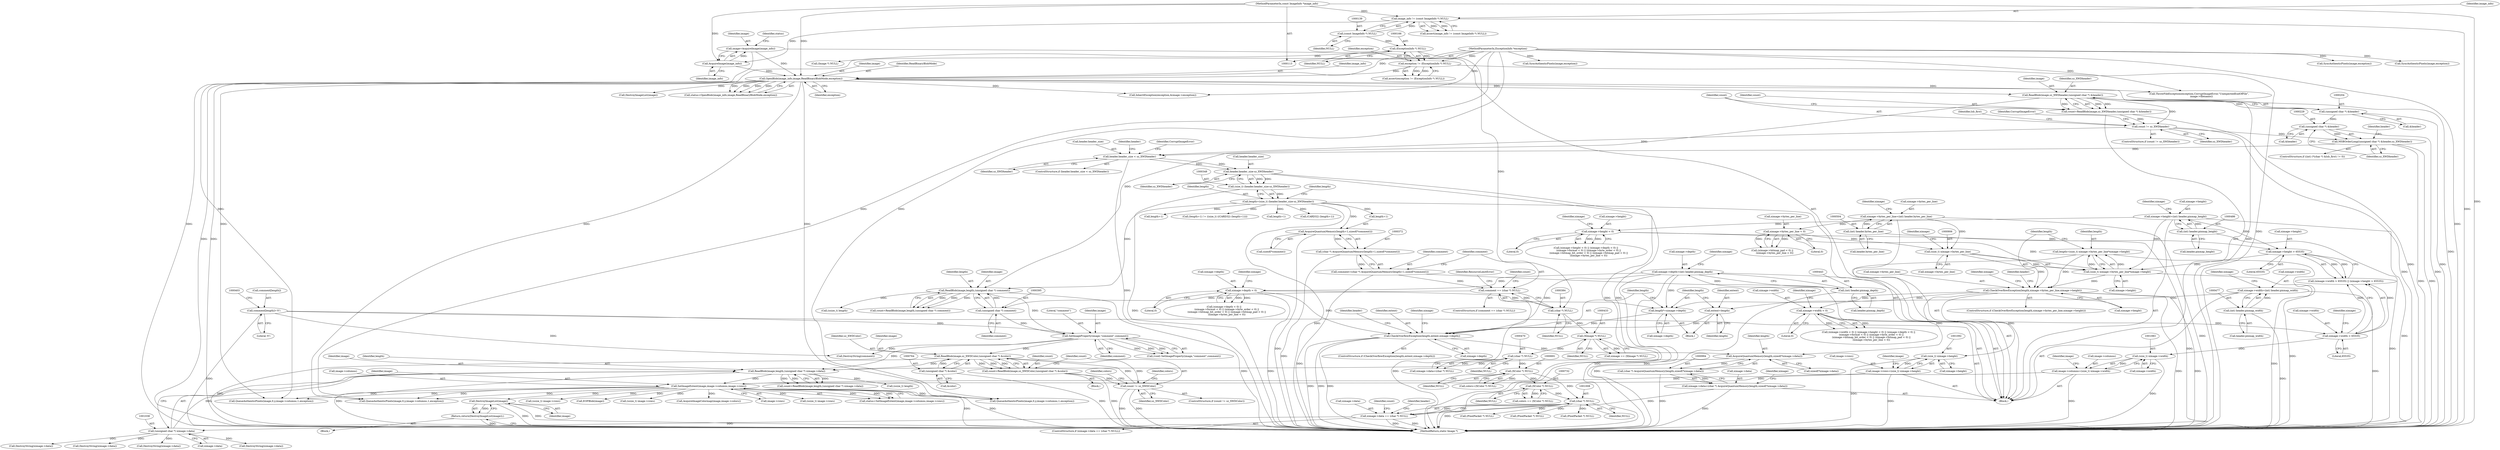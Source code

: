 digraph "0_ImageMagick6_f663dfb8431c97d95682a2b533cca1c8233d21b4@pointer" {
"1001149" [label="(Call,DestroyImageList(image))"];
"1001103" [label="(Call,SetImageExtent(image,image->columns,image->rows))"];
"1001034" [label="(Call,ReadBlob(image,length,(unsigned char *) ximage->data))"];
"1000404" [label="(Call,SetImageProperty(image,\"comment\",comment))"];
"1000391" [label="(Call,ReadBlob(image,length,(unsigned char *) comment))"];
"1000200" [label="(Call,ReadBlob(image,sz_XWDheader,(unsigned char *) &header))"];
"1000180" [label="(Call,OpenBlob(image_info,image,ReadBinaryBlobMode,exception))"];
"1000176" [label="(Call,AcquireImage(image_info))"];
"1000136" [label="(Call,image_info != (const ImageInfo *) NULL)"];
"1000114" [label="(MethodParameterIn,const ImageInfo *image_info)"];
"1000138" [label="(Call,(const ImageInfo *) NULL)"];
"1000174" [label="(Call,image=AcquireImage(image_info))"];
"1000163" [label="(Call,exception != (ExceptionInfo *) NULL)"];
"1000115" [label="(MethodParameterIn,ExceptionInfo *exception)"];
"1000165" [label="(Call,(ExceptionInfo *) NULL)"];
"1000203" [label="(Call,(unsigned char *) &header)"];
"1000345" [label="(Call,length=(size_t) (header.header_size-sz_XWDheader))"];
"1000347" [label="(Call,(size_t) (header.header_size-sz_XWDheader))"];
"1000349" [label="(Call,header.header_size-sz_XWDheader)"];
"1000243" [label="(Call,header.header_size < sz_XWDheader)"];
"1000208" [label="(Call,count != sz_XWDheader)"];
"1000198" [label="(Call,count=ReadBlob(image,sz_XWDheader,(unsigned char *) &header))"];
"1000227" [label="(Call,MSBOrderLong((unsigned char *) &header,sz_XWDheader))"];
"1000228" [label="(Call,(unsigned char *) &header)"];
"1000394" [label="(Call,(unsigned char *) comment)"];
"1000381" [label="(Call,comment == (char *) NULL)"];
"1000369" [label="(Call,comment=(char *) AcquireQuantumMemory(length+1,sizeof(*comment)))"];
"1000371" [label="(Call,(char *) AcquireQuantumMemory(length+1,sizeof(*comment)))"];
"1000373" [label="(Call,AcquireQuantumMemory(length+1,sizeof(*comment)))"];
"1000383" [label="(Call,(char *) NULL)"];
"1000397" [label="(Call,comment[length]='\0')"];
"1000760" [label="(Call,ReadBlob(image,sz_XWDColor,(unsigned char *) &color))"];
"1000768" [label="(Call,count != sz_XWDColor)"];
"1000758" [label="(Call,count=ReadBlob(image,sz_XWDColor,(unsigned char *) &color))"];
"1000763" [label="(Call,(unsigned char *) &color)"];
"1000995" [label="(Call,AcquireQuantumMemory(length,sizeof(*ximage->data)))"];
"1000961" [label="(Call,CheckOverflowException(length,extent,ximage->depth))"];
"1000955" [label="(Call,length*=ximage->depth)"];
"1000579" [label="(Call,ximage->depth < 0)"];
"1000438" [label="(Call,ximage->depth=(int) header.pixmap_depth)"];
"1000442" [label="(Call,(int) header.pixmap_depth)"];
"1000914" [label="(Call,CheckOverflowException(length,ximage->bytes_per_line,ximage->height))"];
"1000902" [label="(Call,length=(size_t) ximage->bytes_per_line*ximage->height)"];
"1000904" [label="(Call,(size_t) ximage->bytes_per_line*ximage->height)"];
"1000905" [label="(Call,(size_t) ximage->bytes_per_line)"];
"1000499" [label="(Call,ximage->bytes_per_line=(int) header.bytes_per_line)"];
"1000503" [label="(Call,(int) header.bytes_per_line)"];
"1000608" [label="(Call,ximage->bytes_per_line < 0)"];
"1000630" [label="(Call,ximage->height > 65535)"];
"1000573" [label="(Call,ximage->height < 0)"];
"1000481" [label="(Call,ximage->height=(int) header.pixmap_height)"];
"1000485" [label="(Call,(int) header.pixmap_height)"];
"1000952" [label="(Call,extent=length)"];
"1001037" [label="(Call,(unsigned char *) ximage->data)"];
"1001003" [label="(Call,ximage->data == (char *) NULL)"];
"1000989" [label="(Call,ximage->data=(char *) AcquireQuantumMemory(length,sizeof(*ximage->data)))"];
"1000993" [label="(Call,(char *) AcquireQuantumMemory(length,sizeof(*ximage->data)))"];
"1001007" [label="(Call,(char *) NULL)"];
"1000690" [label="(Call,(XColor *) NULL)"];
"1000469" [label="(Call,(char *) NULL)"];
"1000432" [label="(Call,(XImage *) NULL)"];
"1000731" [label="(Call,(XColor *) NULL)"];
"1001078" [label="(Call,image->columns=(size_t) ximage->width)"];
"1001082" [label="(Call,(size_t) ximage->width)"];
"1000625" [label="(Call,ximage->width > 65535)"];
"1000567" [label="(Call,ximage->width < 0)"];
"1000472" [label="(Call,ximage->width=(int) header.pixmap_width)"];
"1000476" [label="(Call,(int) header.pixmap_width)"];
"1001087" [label="(Call,image->rows=(size_t) ximage->height)"];
"1001091" [label="(Call,(size_t) ximage->height)"];
"1001148" [label="(Return,return(DestroyImageList(image));)"];
"1001101" [label="(Call,status=SetImageExtent(image,image->columns,image->rows))"];
"1000202" [label="(Identifier,sz_XWDheader)"];
"1000208" [label="(Call,count != sz_XWDheader)"];
"1000182" [label="(Identifier,image)"];
"1001032" [label="(Call,count=ReadBlob(image,length,(unsigned char *) ximage->data))"];
"1000990" [label="(Call,ximage->data)"];
"1000212" [label="(Identifier,CorruptImageError)"];
"1000953" [label="(Identifier,extent)"];
"1000369" [label="(Call,comment=(char *) AcquireQuantumMemory(length+1,sizeof(*comment)))"];
"1000210" [label="(Identifier,sz_XWDheader)"];
"1001573" [label="(Call,SyncAuthenticPixels(image,exception))"];
"1000347" [label="(Call,(size_t) (header.header_size-sz_XWDheader))"];
"1001033" [label="(Identifier,count)"];
"1000402" [label="(Call,(void) SetImageProperty(image,\"comment\",comment))"];
"1000357" [label="(Identifier,length)"];
"1000773" [label="(Identifier,colors)"];
"1000404" [label="(Call,SetImageProperty(image,\"comment\",comment))"];
"1001115" [label="(Block,)"];
"1001302" [label="(Call,(ssize_t) image->rows)"];
"1000762" [label="(Identifier,sz_XWDColor)"];
"1000164" [label="(Identifier,exception)"];
"1000760" [label="(Call,ReadBlob(image,sz_XWDColor,(unsigned char *) &color))"];
"1000345" [label="(Call,length=(size_t) (header.header_size-sz_XWDheader))"];
"1001142" [label="(Call,InheritException(exception,&image->exception))"];
"1000236" [label="(Identifier,header)"];
"1001132" [label="(Call,DestroyString(ximage->data))"];
"1001082" [label="(Call,(size_t) ximage->width)"];
"1000581" [label="(Identifier,ximage)"];
"1001014" [label="(Identifier,header)"];
"1001003" [label="(Call,ximage->data == (char *) NULL)"];
"1000363" [label="(Call,length+1)"];
"1000971" [label="(Identifier,header)"];
"1000481" [label="(Call,ximage->height=(int) header.pixmap_height)"];
"1000954" [label="(Identifier,length)"];
"1000165" [label="(Call,(ExceptionInfo *) NULL)"];
"1000249" [label="(Identifier,CorruptImageError)"];
"1001045" [label="(Call,(ssize_t) length)"];
"1000382" [label="(Identifier,comment)"];
"1000217" [label="(ControlStructure,if ((int) (*(char *) &lsb_first) != 0))"];
"1000432" [label="(Call,(XImage *) NULL)"];
"1000371" [label="(Call,(char *) AcquireQuantumMemory(length+1,sizeof(*comment)))"];
"1000381" [label="(Call,comment == (char *) NULL)"];
"1000632" [label="(Identifier,ximage)"];
"1001840" [label="(MethodReturn,static Image *)"];
"1001037" [label="(Call,(unsigned char *) ximage->data)"];
"1000692" [label="(Identifier,NULL)"];
"1000114" [label="(MethodParameterIn,const ImageInfo *image_info)"];
"1000476" [label="(Call,(int) header.pixmap_width)"];
"1000135" [label="(Call,assert(image_info != (const ImageInfo *) NULL))"];
"1000167" [label="(Identifier,NULL)"];
"1001324" [label="(Call,(PixelPacket *) NULL)"];
"1000195" [label="(Call,(Image *) NULL)"];
"1000434" [label="(Identifier,NULL)"];
"1000571" [label="(Literal,0)"];
"1000957" [label="(Call,ximage->depth)"];
"1000758" [label="(Call,count=ReadBlob(image,sz_XWDColor,(unsigned char *) &color))"];
"1001034" [label="(Call,ReadBlob(image,length,(unsigned char *) ximage->data))"];
"1001622" [label="(Call,DestroyString(ximage->data))"];
"1000199" [label="(Identifier,count)"];
"1000415" [label="(Call,(ssize_t) length)"];
"1000137" [label="(Identifier,image_info)"];
"1000177" [label="(Identifier,image_info)"];
"1000373" [label="(Call,AcquireQuantumMemory(length+1,sizeof(*comment)))"];
"1000396" [label="(Identifier,comment)"];
"1000568" [label="(Call,ximage->width)"];
"1000442" [label="(Call,(int) header.pixmap_depth)"];
"1000174" [label="(Call,image=AcquireImage(image_info))"];
"1001150" [label="(Identifier,image)"];
"1000438" [label="(Call,ximage->depth=(int) header.pixmap_depth)"];
"1000393" [label="(Identifier,length)"];
"1000392" [label="(Identifier,image)"];
"1000232" [label="(Identifier,sz_XWDheader)"];
"1000407" [label="(Identifier,comment)"];
"1000492" [label="(Identifier,ximage)"];
"1000510" [label="(Identifier,ximage)"];
"1000184" [label="(Identifier,exception)"];
"1000361" [label="(Call,(CARD32) (length+1))"];
"1000503" [label="(Call,(int) header.bytes_per_line)"];
"1000577" [label="(Literal,0)"];
"1001773" [label="(Call,SyncAuthenticPixels(image,exception))"];
"1000768" [label="(Call,count != sz_XWDColor)"];
"1000913" [label="(ControlStructure,if (CheckOverflowException(length,ximage->bytes_per_line,ximage->height)))"];
"1000350" [label="(Call,header.header_size)"];
"1000960" [label="(ControlStructure,if (CheckOverflowException(length,extent,ximage->depth)))"];
"1001148" [label="(Return,return(DestroyImageList(image));)"];
"1000964" [label="(Call,ximage->depth)"];
"1000911" [label="(Identifier,ximage)"];
"1000579" [label="(Call,ximage->depth < 0)"];
"1000962" [label="(Identifier,length)"];
"1000580" [label="(Call,ximage->depth)"];
"1000499" [label="(Call,ximage->bytes_per_line=(int) header.bytes_per_line)"];
"1000140" [label="(Identifier,NULL)"];
"1001078" [label="(Call,image->columns=(size_t) ximage->width)"];
"1000383" [label="(Call,(char *) NULL)"];
"1000624" [label="(Call,(ximage->width > 65535) || (ximage->height > 65535))"];
"1001103" [label="(Call,SetImageExtent(image,image->columns,image->rows))"];
"1000377" [label="(Call,sizeof(*comment))"];
"1000926" [label="(Identifier,header)"];
"1000485" [label="(Call,(int) header.pixmap_height)"];
"1001004" [label="(Call,ximage->data)"];
"1000566" [label="(Call,(ximage->width < 0) || (ximage->height < 0) || (ximage->depth < 0) || \n      (ximage->format < 0) || (ximage->byte_order < 0) ||\n      (ximage->bitmap_bit_order < 0) || (ximage->bitmap_pad < 0) ||\n      (ximage->bytes_per_line < 0))"];
"1000916" [label="(Call,ximage->bytes_per_line)"];
"1000731" [label="(Call,(XColor *) NULL)"];
"1000471" [label="(Identifier,NULL)"];
"1000201" [label="(Identifier,image)"];
"1000205" [label="(Call,&header)"];
"1000380" [label="(ControlStructure,if (comment == (char *) NULL))"];
"1000914" [label="(Call,CheckOverflowException(length,ximage->bytes_per_line,ximage->height))"];
"1000955" [label="(Call,length*=ximage->depth)"];
"1000469" [label="(Call,(char *) NULL)"];
"1000578" [label="(Call,(ximage->depth < 0) || \n      (ximage->format < 0) || (ximage->byte_order < 0) ||\n      (ximage->bitmap_bit_order < 0) || (ximage->bitmap_pad < 0) ||\n      (ximage->bytes_per_line < 0))"];
"1000406" [label="(Literal,\"comment\")"];
"1000346" [label="(Identifier,length)"];
"1000387" [label="(Identifier,ResourceLimitError)"];
"1000138" [label="(Call,(const ImageInfo *) NULL)"];
"1000179" [label="(Identifier,status)"];
"1000587" [label="(Identifier,ximage)"];
"1000903" [label="(Identifier,length)"];
"1000919" [label="(Call,ximage->height)"];
"1001823" [label="(Call,EOFBlob(image))"];
"1001002" [label="(ControlStructure,if (ximage->data == (char *) NULL))"];
"1001065" [label="(Call,DestroyString(ximage->data))"];
"1000567" [label="(Call,ximage->width < 0)"];
"1000465" [label="(Call,ximage->data=(char *) NULL)"];
"1000989" [label="(Call,ximage->data=(char *) AcquireQuantumMemory(length,sizeof(*ximage->data)))"];
"1000405" [label="(Identifier,image)"];
"1000688" [label="(Call,colors=(XColor *) NULL)"];
"1000609" [label="(Call,ximage->bytes_per_line)"];
"1000759" [label="(Identifier,count)"];
"1000162" [label="(Call,assert(exception != (ExceptionInfo *) NULL))"];
"1000997" [label="(Call,sizeof(*ximage->data))"];
"1000449" [label="(Identifier,ximage)"];
"1001091" [label="(Call,(size_t) ximage->height)"];
"1000625" [label="(Call,ximage->width > 65535)"];
"1000626" [label="(Call,ximage->width)"];
"1000608" [label="(Call,ximage->bytes_per_line < 0)"];
"1001707" [label="(Call,QueueAuthenticPixels(image,0,y,image->columns,1,exception))"];
"1000398" [label="(Call,comment[length])"];
"1001039" [label="(Call,ximage->data)"];
"1000207" [label="(ControlStructure,if (count != sz_XWDheader))"];
"1001098" [label="(Identifier,image)"];
"1000116" [label="(Block,)"];
"1000349" [label="(Call,header.header_size-sz_XWDheader)"];
"1000904" [label="(Call,(size_t) ximage->bytes_per_line*ximage->height)"];
"1001089" [label="(Identifier,image)"];
"1000215" [label="(Identifier,lsb_first)"];
"1000473" [label="(Call,ximage->width)"];
"1000583" [label="(Literal,0)"];
"1000602" [label="(Call,(ximage->bitmap_pad < 0) ||\n      (ximage->bytes_per_line < 0))"];
"1000482" [label="(Call,ximage->height)"];
"1000733" [label="(Identifier,NULL)"];
"1000902" [label="(Call,length=(size_t) ximage->bytes_per_line*ximage->height)"];
"1000356" [label="(Call,length+1)"];
"1000950" [label="(Block,)"];
"1000203" [label="(Call,(unsigned char *) &header)"];
"1001447" [label="(Call,(ssize_t) image->rows)"];
"1000115" [label="(MethodParameterIn,ExceptionInfo *exception)"];
"1000370" [label="(Identifier,comment)"];
"1000244" [label="(Call,header.header_size)"];
"1000192" [label="(Call,DestroyImageList(image))"];
"1000401" [label="(Literal,'\0')"];
"1000505" [label="(Call,header.bytes_per_line)"];
"1001105" [label="(Call,image->columns)"];
"1001104" [label="(Identifier,image)"];
"1000230" [label="(Call,&header)"];
"1000769" [label="(Identifier,count)"];
"1000183" [label="(Identifier,ReadBinaryBlobMode)"];
"1000390" [label="(Identifier,count)"];
"1000444" [label="(Call,header.pixmap_depth)"];
"1000915" [label="(Identifier,length)"];
"1000500" [label="(Call,ximage->bytes_per_line)"];
"1001719" [label="(Call,(PixelPacket *) NULL)"];
"1001079" [label="(Call,image->columns)"];
"1000200" [label="(Call,ReadBlob(image,sz_XWDheader,(unsigned char *) &header))"];
"1000242" [label="(ControlStructure,if (header.header_size < sz_XWDheader))"];
"1000993" [label="(Call,(char *) AcquireQuantumMemory(length,sizeof(*ximage->data)))"];
"1000765" [label="(Call,&color)"];
"1000410" [label="(Call,DestroyString(comment))"];
"1000575" [label="(Identifier,ximage)"];
"1001826" [label="(Call,ThrowFileException(exception,CorruptImageError,\"UnexpectedEndOfFile\",\n      image->filename))"];
"1000487" [label="(Call,header.pixmap_height)"];
"1000612" [label="(Literal,0)"];
"1001009" [label="(Identifier,NULL)"];
"1001599" [label="(Call,AcquireImageColormap(image,image->colors))"];
"1000209" [label="(Identifier,count)"];
"1001312" [label="(Call,QueueAuthenticPixels(image,0,y,image->columns,1,exception))"];
"1000634" [label="(Literal,65535)"];
"1000394" [label="(Call,(unsigned char *) comment)"];
"1000963" [label="(Identifier,extent)"];
"1001457" [label="(Call,QueueAuthenticPixels(image,0,y,image->columns,1,exception))"];
"1000631" [label="(Call,ximage->height)"];
"1000995" [label="(Call,AcquireQuantumMemory(length,sizeof(*ximage->data)))"];
"1000690" [label="(Call,(XColor *) NULL)"];
"1000483" [label="(Identifier,ximage)"];
"1000478" [label="(Call,header.pixmap_width)"];
"1000573" [label="(Call,ximage->height < 0)"];
"1000385" [label="(Identifier,NULL)"];
"1000572" [label="(Call,(ximage->height < 0) || (ximage->depth < 0) || \n      (ximage->format < 0) || (ximage->byte_order < 0) ||\n      (ximage->bitmap_bit_order < 0) || (ximage->bitmap_pad < 0) ||\n      (ximage->bytes_per_line < 0))"];
"1001149" [label="(Call,DestroyImageList(image))"];
"1000227" [label="(Call,MSBOrderLong((unsigned char *) &header,sz_XWDheader))"];
"1000178" [label="(Call,status=OpenBlob(image_info,image,ReadBinaryBlobMode,exception))"];
"1000996" [label="(Identifier,length)"];
"1000761" [label="(Identifier,image)"];
"1001084" [label="(Call,ximage->width)"];
"1000163" [label="(Call,exception != (ExceptionInfo *) NULL)"];
"1000247" [label="(Identifier,sz_XWDheader)"];
"1000391" [label="(Call,ReadBlob(image,length,(unsigned char *) comment))"];
"1000255" [label="(Identifier,header)"];
"1000763" [label="(Call,(unsigned char *) &color)"];
"1000790" [label="(Identifier,colors)"];
"1000175" [label="(Identifier,image)"];
"1000374" [label="(Call,length+1)"];
"1000228" [label="(Call,(unsigned char *) &header)"];
"1000991" [label="(Identifier,ximage)"];
"1001005" [label="(Identifier,ximage)"];
"1000947" [label="(Identifier,ximage)"];
"1000430" [label="(Call,ximage == (XImage *) NULL)"];
"1001035" [label="(Identifier,image)"];
"1000770" [label="(Identifier,sz_XWDColor)"];
"1001088" [label="(Call,image->rows)"];
"1000629" [label="(Literal,65535)"];
"1001093" [label="(Call,ximage->height)"];
"1000910" [label="(Call,ximage->height)"];
"1001811" [label="(Call,DestroyString(ximage->data))"];
"1000729" [label="(Call,colors == (XColor *) NULL)"];
"1000767" [label="(ControlStructure,if (count != sz_XWDColor))"];
"1000176" [label="(Call,AcquireImage(image_info))"];
"1000355" [label="(Call,(length+1) != ((size_t) ((CARD32) (length+1))))"];
"1000961" [label="(Call,CheckOverflowException(length,extent,ximage->depth))"];
"1000574" [label="(Call,ximage->height)"];
"1000136" [label="(Call,image_info != (const ImageInfo *) NULL)"];
"1000905" [label="(Call,(size_t) ximage->bytes_per_line)"];
"1000952" [label="(Call,extent=length)"];
"1001108" [label="(Call,image->rows)"];
"1001469" [label="(Call,(PixelPacket *) NULL)"];
"1000907" [label="(Call,ximage->bytes_per_line)"];
"1001087" [label="(Call,image->rows=(size_t) ximage->height)"];
"1000397" [label="(Call,comment[length]='\0')"];
"1000389" [label="(Call,count=ReadBlob(image,length,(unsigned char *) comment))"];
"1000472" [label="(Call,ximage->width=(int) header.pixmap_width)"];
"1000180" [label="(Call,OpenBlob(image_info,image,ReadBinaryBlobMode,exception))"];
"1001007" [label="(Call,(char *) NULL)"];
"1001036" [label="(Identifier,length)"];
"1000353" [label="(Identifier,sz_XWDheader)"];
"1000243" [label="(Call,header.header_size < sz_XWDheader)"];
"1000956" [label="(Identifier,length)"];
"1000757" [label="(Block,)"];
"1000630" [label="(Call,ximage->height > 65535)"];
"1001419" [label="(Call,SyncAuthenticPixels(image,exception))"];
"1000181" [label="(Identifier,image_info)"];
"1000198" [label="(Call,count=ReadBlob(image,sz_XWDheader,(unsigned char *) &header))"];
"1000439" [label="(Call,ximage->depth)"];
"1001697" [label="(Call,(ssize_t) image->rows)"];
"1001149" -> "1001148"  [label="AST: "];
"1001149" -> "1001150"  [label="CFG: "];
"1001150" -> "1001149"  [label="AST: "];
"1001148" -> "1001149"  [label="CFG: "];
"1001149" -> "1001840"  [label="DDG: "];
"1001149" -> "1001840"  [label="DDG: "];
"1001149" -> "1001148"  [label="DDG: "];
"1001103" -> "1001149"  [label="DDG: "];
"1001103" -> "1001101"  [label="AST: "];
"1001103" -> "1001108"  [label="CFG: "];
"1001104" -> "1001103"  [label="AST: "];
"1001105" -> "1001103"  [label="AST: "];
"1001108" -> "1001103"  [label="AST: "];
"1001101" -> "1001103"  [label="CFG: "];
"1001103" -> "1001840"  [label="DDG: "];
"1001103" -> "1001840"  [label="DDG: "];
"1001103" -> "1001101"  [label="DDG: "];
"1001103" -> "1001101"  [label="DDG: "];
"1001103" -> "1001101"  [label="DDG: "];
"1001034" -> "1001103"  [label="DDG: "];
"1001078" -> "1001103"  [label="DDG: "];
"1001087" -> "1001103"  [label="DDG: "];
"1001103" -> "1001302"  [label="DDG: "];
"1001103" -> "1001312"  [label="DDG: "];
"1001103" -> "1001312"  [label="DDG: "];
"1001103" -> "1001447"  [label="DDG: "];
"1001103" -> "1001457"  [label="DDG: "];
"1001103" -> "1001457"  [label="DDG: "];
"1001103" -> "1001599"  [label="DDG: "];
"1001103" -> "1001697"  [label="DDG: "];
"1001103" -> "1001707"  [label="DDG: "];
"1001103" -> "1001823"  [label="DDG: "];
"1001034" -> "1001032"  [label="AST: "];
"1001034" -> "1001037"  [label="CFG: "];
"1001035" -> "1001034"  [label="AST: "];
"1001036" -> "1001034"  [label="AST: "];
"1001037" -> "1001034"  [label="AST: "];
"1001032" -> "1001034"  [label="CFG: "];
"1001034" -> "1001840"  [label="DDG: "];
"1001034" -> "1001032"  [label="DDG: "];
"1001034" -> "1001032"  [label="DDG: "];
"1001034" -> "1001032"  [label="DDG: "];
"1000404" -> "1001034"  [label="DDG: "];
"1000760" -> "1001034"  [label="DDG: "];
"1000995" -> "1001034"  [label="DDG: "];
"1001037" -> "1001034"  [label="DDG: "];
"1001034" -> "1001045"  [label="DDG: "];
"1000404" -> "1000402"  [label="AST: "];
"1000404" -> "1000407"  [label="CFG: "];
"1000405" -> "1000404"  [label="AST: "];
"1000406" -> "1000404"  [label="AST: "];
"1000407" -> "1000404"  [label="AST: "];
"1000402" -> "1000404"  [label="CFG: "];
"1000404" -> "1000402"  [label="DDG: "];
"1000404" -> "1000402"  [label="DDG: "];
"1000404" -> "1000402"  [label="DDG: "];
"1000391" -> "1000404"  [label="DDG: "];
"1000394" -> "1000404"  [label="DDG: "];
"1000397" -> "1000404"  [label="DDG: "];
"1000404" -> "1000410"  [label="DDG: "];
"1000404" -> "1000760"  [label="DDG: "];
"1000391" -> "1000389"  [label="AST: "];
"1000391" -> "1000394"  [label="CFG: "];
"1000392" -> "1000391"  [label="AST: "];
"1000393" -> "1000391"  [label="AST: "];
"1000394" -> "1000391"  [label="AST: "];
"1000389" -> "1000391"  [label="CFG: "];
"1000391" -> "1001840"  [label="DDG: "];
"1000391" -> "1000389"  [label="DDG: "];
"1000391" -> "1000389"  [label="DDG: "];
"1000391" -> "1000389"  [label="DDG: "];
"1000200" -> "1000391"  [label="DDG: "];
"1000345" -> "1000391"  [label="DDG: "];
"1000394" -> "1000391"  [label="DDG: "];
"1000391" -> "1000415"  [label="DDG: "];
"1000200" -> "1000198"  [label="AST: "];
"1000200" -> "1000203"  [label="CFG: "];
"1000201" -> "1000200"  [label="AST: "];
"1000202" -> "1000200"  [label="AST: "];
"1000203" -> "1000200"  [label="AST: "];
"1000198" -> "1000200"  [label="CFG: "];
"1000200" -> "1001840"  [label="DDG: "];
"1000200" -> "1000198"  [label="DDG: "];
"1000200" -> "1000198"  [label="DDG: "];
"1000200" -> "1000198"  [label="DDG: "];
"1000180" -> "1000200"  [label="DDG: "];
"1000203" -> "1000200"  [label="DDG: "];
"1000200" -> "1000208"  [label="DDG: "];
"1000180" -> "1000178"  [label="AST: "];
"1000180" -> "1000184"  [label="CFG: "];
"1000181" -> "1000180"  [label="AST: "];
"1000182" -> "1000180"  [label="AST: "];
"1000183" -> "1000180"  [label="AST: "];
"1000184" -> "1000180"  [label="AST: "];
"1000178" -> "1000180"  [label="CFG: "];
"1000180" -> "1001840"  [label="DDG: "];
"1000180" -> "1001840"  [label="DDG: "];
"1000180" -> "1001840"  [label="DDG: "];
"1000180" -> "1000178"  [label="DDG: "];
"1000180" -> "1000178"  [label="DDG: "];
"1000180" -> "1000178"  [label="DDG: "];
"1000180" -> "1000178"  [label="DDG: "];
"1000176" -> "1000180"  [label="DDG: "];
"1000114" -> "1000180"  [label="DDG: "];
"1000174" -> "1000180"  [label="DDG: "];
"1000163" -> "1000180"  [label="DDG: "];
"1000115" -> "1000180"  [label="DDG: "];
"1000180" -> "1000192"  [label="DDG: "];
"1000180" -> "1001142"  [label="DDG: "];
"1000180" -> "1001312"  [label="DDG: "];
"1000180" -> "1001457"  [label="DDG: "];
"1000180" -> "1001707"  [label="DDG: "];
"1000180" -> "1001826"  [label="DDG: "];
"1000176" -> "1000174"  [label="AST: "];
"1000176" -> "1000177"  [label="CFG: "];
"1000177" -> "1000176"  [label="AST: "];
"1000174" -> "1000176"  [label="CFG: "];
"1000176" -> "1000174"  [label="DDG: "];
"1000136" -> "1000176"  [label="DDG: "];
"1000114" -> "1000176"  [label="DDG: "];
"1000136" -> "1000135"  [label="AST: "];
"1000136" -> "1000138"  [label="CFG: "];
"1000137" -> "1000136"  [label="AST: "];
"1000138" -> "1000136"  [label="AST: "];
"1000135" -> "1000136"  [label="CFG: "];
"1000136" -> "1001840"  [label="DDG: "];
"1000136" -> "1000135"  [label="DDG: "];
"1000136" -> "1000135"  [label="DDG: "];
"1000114" -> "1000136"  [label="DDG: "];
"1000138" -> "1000136"  [label="DDG: "];
"1000114" -> "1000113"  [label="AST: "];
"1000114" -> "1001840"  [label="DDG: "];
"1000138" -> "1000140"  [label="CFG: "];
"1000139" -> "1000138"  [label="AST: "];
"1000140" -> "1000138"  [label="AST: "];
"1000138" -> "1000165"  [label="DDG: "];
"1000174" -> "1000116"  [label="AST: "];
"1000175" -> "1000174"  [label="AST: "];
"1000179" -> "1000174"  [label="CFG: "];
"1000174" -> "1001840"  [label="DDG: "];
"1000163" -> "1000162"  [label="AST: "];
"1000163" -> "1000165"  [label="CFG: "];
"1000164" -> "1000163"  [label="AST: "];
"1000165" -> "1000163"  [label="AST: "];
"1000162" -> "1000163"  [label="CFG: "];
"1000163" -> "1001840"  [label="DDG: "];
"1000163" -> "1000162"  [label="DDG: "];
"1000163" -> "1000162"  [label="DDG: "];
"1000115" -> "1000163"  [label="DDG: "];
"1000165" -> "1000163"  [label="DDG: "];
"1000115" -> "1000113"  [label="AST: "];
"1000115" -> "1001840"  [label="DDG: "];
"1000115" -> "1001142"  [label="DDG: "];
"1000115" -> "1001312"  [label="DDG: "];
"1000115" -> "1001419"  [label="DDG: "];
"1000115" -> "1001457"  [label="DDG: "];
"1000115" -> "1001573"  [label="DDG: "];
"1000115" -> "1001707"  [label="DDG: "];
"1000115" -> "1001773"  [label="DDG: "];
"1000115" -> "1001826"  [label="DDG: "];
"1000165" -> "1000167"  [label="CFG: "];
"1000166" -> "1000165"  [label="AST: "];
"1000167" -> "1000165"  [label="AST: "];
"1000165" -> "1000195"  [label="DDG: "];
"1000165" -> "1000383"  [label="DDG: "];
"1000203" -> "1000205"  [label="CFG: "];
"1000204" -> "1000203"  [label="AST: "];
"1000205" -> "1000203"  [label="AST: "];
"1000203" -> "1001840"  [label="DDG: "];
"1000203" -> "1000228"  [label="DDG: "];
"1000345" -> "1000116"  [label="AST: "];
"1000345" -> "1000347"  [label="CFG: "];
"1000346" -> "1000345"  [label="AST: "];
"1000347" -> "1000345"  [label="AST: "];
"1000357" -> "1000345"  [label="CFG: "];
"1000345" -> "1001840"  [label="DDG: "];
"1000347" -> "1000345"  [label="DDG: "];
"1000345" -> "1000355"  [label="DDG: "];
"1000345" -> "1000356"  [label="DDG: "];
"1000345" -> "1000361"  [label="DDG: "];
"1000345" -> "1000363"  [label="DDG: "];
"1000345" -> "1000373"  [label="DDG: "];
"1000345" -> "1000374"  [label="DDG: "];
"1000347" -> "1000349"  [label="CFG: "];
"1000348" -> "1000347"  [label="AST: "];
"1000349" -> "1000347"  [label="AST: "];
"1000347" -> "1001840"  [label="DDG: "];
"1000349" -> "1000347"  [label="DDG: "];
"1000349" -> "1000347"  [label="DDG: "];
"1000349" -> "1000353"  [label="CFG: "];
"1000350" -> "1000349"  [label="AST: "];
"1000353" -> "1000349"  [label="AST: "];
"1000349" -> "1001840"  [label="DDG: "];
"1000349" -> "1001840"  [label="DDG: "];
"1000243" -> "1000349"  [label="DDG: "];
"1000243" -> "1000349"  [label="DDG: "];
"1000243" -> "1000242"  [label="AST: "];
"1000243" -> "1000247"  [label="CFG: "];
"1000244" -> "1000243"  [label="AST: "];
"1000247" -> "1000243"  [label="AST: "];
"1000249" -> "1000243"  [label="CFG: "];
"1000255" -> "1000243"  [label="CFG: "];
"1000243" -> "1001840"  [label="DDG: "];
"1000208" -> "1000243"  [label="DDG: "];
"1000227" -> "1000243"  [label="DDG: "];
"1000208" -> "1000207"  [label="AST: "];
"1000208" -> "1000210"  [label="CFG: "];
"1000209" -> "1000208"  [label="AST: "];
"1000210" -> "1000208"  [label="AST: "];
"1000212" -> "1000208"  [label="CFG: "];
"1000215" -> "1000208"  [label="CFG: "];
"1000208" -> "1001840"  [label="DDG: "];
"1000198" -> "1000208"  [label="DDG: "];
"1000208" -> "1000227"  [label="DDG: "];
"1000198" -> "1000116"  [label="AST: "];
"1000199" -> "1000198"  [label="AST: "];
"1000209" -> "1000198"  [label="CFG: "];
"1000198" -> "1001840"  [label="DDG: "];
"1000227" -> "1000217"  [label="AST: "];
"1000227" -> "1000232"  [label="CFG: "];
"1000228" -> "1000227"  [label="AST: "];
"1000232" -> "1000227"  [label="AST: "];
"1000236" -> "1000227"  [label="CFG: "];
"1000227" -> "1001840"  [label="DDG: "];
"1000227" -> "1001840"  [label="DDG: "];
"1000228" -> "1000227"  [label="DDG: "];
"1000228" -> "1000230"  [label="CFG: "];
"1000229" -> "1000228"  [label="AST: "];
"1000230" -> "1000228"  [label="AST: "];
"1000232" -> "1000228"  [label="CFG: "];
"1000228" -> "1001840"  [label="DDG: "];
"1000394" -> "1000396"  [label="CFG: "];
"1000395" -> "1000394"  [label="AST: "];
"1000396" -> "1000394"  [label="AST: "];
"1000381" -> "1000394"  [label="DDG: "];
"1000381" -> "1000380"  [label="AST: "];
"1000381" -> "1000383"  [label="CFG: "];
"1000382" -> "1000381"  [label="AST: "];
"1000383" -> "1000381"  [label="AST: "];
"1000387" -> "1000381"  [label="CFG: "];
"1000390" -> "1000381"  [label="CFG: "];
"1000381" -> "1001840"  [label="DDG: "];
"1000369" -> "1000381"  [label="DDG: "];
"1000383" -> "1000381"  [label="DDG: "];
"1000369" -> "1000116"  [label="AST: "];
"1000369" -> "1000371"  [label="CFG: "];
"1000370" -> "1000369"  [label="AST: "];
"1000371" -> "1000369"  [label="AST: "];
"1000382" -> "1000369"  [label="CFG: "];
"1000369" -> "1001840"  [label="DDG: "];
"1000371" -> "1000369"  [label="DDG: "];
"1000371" -> "1000373"  [label="CFG: "];
"1000372" -> "1000371"  [label="AST: "];
"1000373" -> "1000371"  [label="AST: "];
"1000371" -> "1001840"  [label="DDG: "];
"1000373" -> "1000371"  [label="DDG: "];
"1000373" -> "1000377"  [label="CFG: "];
"1000374" -> "1000373"  [label="AST: "];
"1000377" -> "1000373"  [label="AST: "];
"1000373" -> "1001840"  [label="DDG: "];
"1000383" -> "1000385"  [label="CFG: "];
"1000384" -> "1000383"  [label="AST: "];
"1000385" -> "1000383"  [label="AST: "];
"1000383" -> "1000432"  [label="DDG: "];
"1000397" -> "1000116"  [label="AST: "];
"1000397" -> "1000401"  [label="CFG: "];
"1000398" -> "1000397"  [label="AST: "];
"1000401" -> "1000397"  [label="AST: "];
"1000403" -> "1000397"  [label="CFG: "];
"1000397" -> "1001840"  [label="DDG: "];
"1000397" -> "1000410"  [label="DDG: "];
"1000760" -> "1000758"  [label="AST: "];
"1000760" -> "1000763"  [label="CFG: "];
"1000761" -> "1000760"  [label="AST: "];
"1000762" -> "1000760"  [label="AST: "];
"1000763" -> "1000760"  [label="AST: "];
"1000758" -> "1000760"  [label="CFG: "];
"1000760" -> "1001840"  [label="DDG: "];
"1000760" -> "1000758"  [label="DDG: "];
"1000760" -> "1000758"  [label="DDG: "];
"1000760" -> "1000758"  [label="DDG: "];
"1000768" -> "1000760"  [label="DDG: "];
"1000763" -> "1000760"  [label="DDG: "];
"1000760" -> "1000768"  [label="DDG: "];
"1000768" -> "1000767"  [label="AST: "];
"1000768" -> "1000770"  [label="CFG: "];
"1000769" -> "1000768"  [label="AST: "];
"1000770" -> "1000768"  [label="AST: "];
"1000773" -> "1000768"  [label="CFG: "];
"1000790" -> "1000768"  [label="CFG: "];
"1000768" -> "1001840"  [label="DDG: "];
"1000768" -> "1001840"  [label="DDG: "];
"1000758" -> "1000768"  [label="DDG: "];
"1000758" -> "1000757"  [label="AST: "];
"1000759" -> "1000758"  [label="AST: "];
"1000769" -> "1000758"  [label="CFG: "];
"1000758" -> "1001840"  [label="DDG: "];
"1000763" -> "1000765"  [label="CFG: "];
"1000764" -> "1000763"  [label="AST: "];
"1000765" -> "1000763"  [label="AST: "];
"1000763" -> "1001840"  [label="DDG: "];
"1000995" -> "1000993"  [label="AST: "];
"1000995" -> "1000997"  [label="CFG: "];
"1000996" -> "1000995"  [label="AST: "];
"1000997" -> "1000995"  [label="AST: "];
"1000993" -> "1000995"  [label="CFG: "];
"1000995" -> "1000993"  [label="DDG: "];
"1000961" -> "1000995"  [label="DDG: "];
"1000914" -> "1000995"  [label="DDG: "];
"1000961" -> "1000960"  [label="AST: "];
"1000961" -> "1000964"  [label="CFG: "];
"1000962" -> "1000961"  [label="AST: "];
"1000963" -> "1000961"  [label="AST: "];
"1000964" -> "1000961"  [label="AST: "];
"1000971" -> "1000961"  [label="CFG: "];
"1000991" -> "1000961"  [label="CFG: "];
"1000961" -> "1001840"  [label="DDG: "];
"1000961" -> "1001840"  [label="DDG: "];
"1000961" -> "1001840"  [label="DDG: "];
"1000955" -> "1000961"  [label="DDG: "];
"1000952" -> "1000961"  [label="DDG: "];
"1000579" -> "1000961"  [label="DDG: "];
"1000438" -> "1000961"  [label="DDG: "];
"1000955" -> "1000950"  [label="AST: "];
"1000955" -> "1000957"  [label="CFG: "];
"1000956" -> "1000955"  [label="AST: "];
"1000957" -> "1000955"  [label="AST: "];
"1000962" -> "1000955"  [label="CFG: "];
"1000579" -> "1000955"  [label="DDG: "];
"1000438" -> "1000955"  [label="DDG: "];
"1000914" -> "1000955"  [label="DDG: "];
"1000579" -> "1000578"  [label="AST: "];
"1000579" -> "1000583"  [label="CFG: "];
"1000580" -> "1000579"  [label="AST: "];
"1000583" -> "1000579"  [label="AST: "];
"1000587" -> "1000579"  [label="CFG: "];
"1000578" -> "1000579"  [label="CFG: "];
"1000579" -> "1001840"  [label="DDG: "];
"1000579" -> "1000578"  [label="DDG: "];
"1000579" -> "1000578"  [label="DDG: "];
"1000438" -> "1000579"  [label="DDG: "];
"1000438" -> "1000116"  [label="AST: "];
"1000438" -> "1000442"  [label="CFG: "];
"1000439" -> "1000438"  [label="AST: "];
"1000442" -> "1000438"  [label="AST: "];
"1000449" -> "1000438"  [label="CFG: "];
"1000438" -> "1001840"  [label="DDG: "];
"1000438" -> "1001840"  [label="DDG: "];
"1000442" -> "1000438"  [label="DDG: "];
"1000442" -> "1000444"  [label="CFG: "];
"1000443" -> "1000442"  [label="AST: "];
"1000444" -> "1000442"  [label="AST: "];
"1000442" -> "1001840"  [label="DDG: "];
"1000914" -> "1000913"  [label="AST: "];
"1000914" -> "1000919"  [label="CFG: "];
"1000915" -> "1000914"  [label="AST: "];
"1000916" -> "1000914"  [label="AST: "];
"1000919" -> "1000914"  [label="AST: "];
"1000926" -> "1000914"  [label="CFG: "];
"1000947" -> "1000914"  [label="CFG: "];
"1000914" -> "1001840"  [label="DDG: "];
"1000914" -> "1001840"  [label="DDG: "];
"1000902" -> "1000914"  [label="DDG: "];
"1000905" -> "1000914"  [label="DDG: "];
"1000904" -> "1000914"  [label="DDG: "];
"1000914" -> "1000952"  [label="DDG: "];
"1000914" -> "1001091"  [label="DDG: "];
"1000902" -> "1000116"  [label="AST: "];
"1000902" -> "1000904"  [label="CFG: "];
"1000903" -> "1000902"  [label="AST: "];
"1000904" -> "1000902"  [label="AST: "];
"1000915" -> "1000902"  [label="CFG: "];
"1000902" -> "1001840"  [label="DDG: "];
"1000904" -> "1000902"  [label="DDG: "];
"1000904" -> "1000902"  [label="DDG: "];
"1000904" -> "1000910"  [label="CFG: "];
"1000905" -> "1000904"  [label="AST: "];
"1000910" -> "1000904"  [label="AST: "];
"1000904" -> "1001840"  [label="DDG: "];
"1000905" -> "1000904"  [label="DDG: "];
"1000630" -> "1000904"  [label="DDG: "];
"1000573" -> "1000904"  [label="DDG: "];
"1000481" -> "1000904"  [label="DDG: "];
"1000905" -> "1000907"  [label="CFG: "];
"1000906" -> "1000905"  [label="AST: "];
"1000907" -> "1000905"  [label="AST: "];
"1000911" -> "1000905"  [label="CFG: "];
"1000499" -> "1000905"  [label="DDG: "];
"1000608" -> "1000905"  [label="DDG: "];
"1000499" -> "1000116"  [label="AST: "];
"1000499" -> "1000503"  [label="CFG: "];
"1000500" -> "1000499"  [label="AST: "];
"1000503" -> "1000499"  [label="AST: "];
"1000510" -> "1000499"  [label="CFG: "];
"1000499" -> "1001840"  [label="DDG: "];
"1000503" -> "1000499"  [label="DDG: "];
"1000499" -> "1000608"  [label="DDG: "];
"1000503" -> "1000505"  [label="CFG: "];
"1000504" -> "1000503"  [label="AST: "];
"1000505" -> "1000503"  [label="AST: "];
"1000503" -> "1001840"  [label="DDG: "];
"1000608" -> "1000602"  [label="AST: "];
"1000608" -> "1000612"  [label="CFG: "];
"1000609" -> "1000608"  [label="AST: "];
"1000612" -> "1000608"  [label="AST: "];
"1000602" -> "1000608"  [label="CFG: "];
"1000608" -> "1000602"  [label="DDG: "];
"1000608" -> "1000602"  [label="DDG: "];
"1000630" -> "1000624"  [label="AST: "];
"1000630" -> "1000634"  [label="CFG: "];
"1000631" -> "1000630"  [label="AST: "];
"1000634" -> "1000630"  [label="AST: "];
"1000624" -> "1000630"  [label="CFG: "];
"1000630" -> "1000624"  [label="DDG: "];
"1000630" -> "1000624"  [label="DDG: "];
"1000573" -> "1000630"  [label="DDG: "];
"1000481" -> "1000630"  [label="DDG: "];
"1000573" -> "1000572"  [label="AST: "];
"1000573" -> "1000577"  [label="CFG: "];
"1000574" -> "1000573"  [label="AST: "];
"1000577" -> "1000573"  [label="AST: "];
"1000581" -> "1000573"  [label="CFG: "];
"1000572" -> "1000573"  [label="CFG: "];
"1000573" -> "1000572"  [label="DDG: "];
"1000573" -> "1000572"  [label="DDG: "];
"1000481" -> "1000573"  [label="DDG: "];
"1000481" -> "1000116"  [label="AST: "];
"1000481" -> "1000485"  [label="CFG: "];
"1000482" -> "1000481"  [label="AST: "];
"1000485" -> "1000481"  [label="AST: "];
"1000492" -> "1000481"  [label="CFG: "];
"1000481" -> "1001840"  [label="DDG: "];
"1000485" -> "1000481"  [label="DDG: "];
"1000485" -> "1000487"  [label="CFG: "];
"1000486" -> "1000485"  [label="AST: "];
"1000487" -> "1000485"  [label="AST: "];
"1000485" -> "1001840"  [label="DDG: "];
"1000952" -> "1000950"  [label="AST: "];
"1000952" -> "1000954"  [label="CFG: "];
"1000953" -> "1000952"  [label="AST: "];
"1000954" -> "1000952"  [label="AST: "];
"1000956" -> "1000952"  [label="CFG: "];
"1001037" -> "1001039"  [label="CFG: "];
"1001038" -> "1001037"  [label="AST: "];
"1001039" -> "1001037"  [label="AST: "];
"1001003" -> "1001037"  [label="DDG: "];
"1001037" -> "1001065"  [label="DDG: "];
"1001037" -> "1001132"  [label="DDG: "];
"1001037" -> "1001622"  [label="DDG: "];
"1001037" -> "1001811"  [label="DDG: "];
"1001003" -> "1001002"  [label="AST: "];
"1001003" -> "1001007"  [label="CFG: "];
"1001004" -> "1001003"  [label="AST: "];
"1001007" -> "1001003"  [label="AST: "];
"1001014" -> "1001003"  [label="CFG: "];
"1001033" -> "1001003"  [label="CFG: "];
"1001003" -> "1001840"  [label="DDG: "];
"1001003" -> "1001840"  [label="DDG: "];
"1000989" -> "1001003"  [label="DDG: "];
"1001007" -> "1001003"  [label="DDG: "];
"1000989" -> "1000116"  [label="AST: "];
"1000989" -> "1000993"  [label="CFG: "];
"1000990" -> "1000989"  [label="AST: "];
"1000993" -> "1000989"  [label="AST: "];
"1001005" -> "1000989"  [label="CFG: "];
"1000989" -> "1001840"  [label="DDG: "];
"1000993" -> "1000989"  [label="DDG: "];
"1000994" -> "1000993"  [label="AST: "];
"1000993" -> "1001840"  [label="DDG: "];
"1001007" -> "1001009"  [label="CFG: "];
"1001008" -> "1001007"  [label="AST: "];
"1001009" -> "1001007"  [label="AST: "];
"1001007" -> "1001840"  [label="DDG: "];
"1000690" -> "1001007"  [label="DDG: "];
"1000731" -> "1001007"  [label="DDG: "];
"1001007" -> "1001324"  [label="DDG: "];
"1001007" -> "1001469"  [label="DDG: "];
"1001007" -> "1001719"  [label="DDG: "];
"1000690" -> "1000688"  [label="AST: "];
"1000690" -> "1000692"  [label="CFG: "];
"1000691" -> "1000690"  [label="AST: "];
"1000692" -> "1000690"  [label="AST: "];
"1000688" -> "1000690"  [label="CFG: "];
"1000690" -> "1000688"  [label="DDG: "];
"1000469" -> "1000690"  [label="DDG: "];
"1000690" -> "1000731"  [label="DDG: "];
"1000469" -> "1000465"  [label="AST: "];
"1000469" -> "1000471"  [label="CFG: "];
"1000470" -> "1000469"  [label="AST: "];
"1000471" -> "1000469"  [label="AST: "];
"1000465" -> "1000469"  [label="CFG: "];
"1000469" -> "1000465"  [label="DDG: "];
"1000432" -> "1000469"  [label="DDG: "];
"1000432" -> "1000430"  [label="AST: "];
"1000432" -> "1000434"  [label="CFG: "];
"1000433" -> "1000432"  [label="AST: "];
"1000434" -> "1000432"  [label="AST: "];
"1000430" -> "1000432"  [label="CFG: "];
"1000432" -> "1000430"  [label="DDG: "];
"1000731" -> "1000729"  [label="AST: "];
"1000731" -> "1000733"  [label="CFG: "];
"1000732" -> "1000731"  [label="AST: "];
"1000733" -> "1000731"  [label="AST: "];
"1000729" -> "1000731"  [label="CFG: "];
"1000731" -> "1000729"  [label="DDG: "];
"1001078" -> "1000116"  [label="AST: "];
"1001078" -> "1001082"  [label="CFG: "];
"1001079" -> "1001078"  [label="AST: "];
"1001082" -> "1001078"  [label="AST: "];
"1001089" -> "1001078"  [label="CFG: "];
"1001078" -> "1001840"  [label="DDG: "];
"1001082" -> "1001078"  [label="DDG: "];
"1001082" -> "1001084"  [label="CFG: "];
"1001083" -> "1001082"  [label="AST: "];
"1001084" -> "1001082"  [label="AST: "];
"1001082" -> "1001840"  [label="DDG: "];
"1000625" -> "1001082"  [label="DDG: "];
"1000625" -> "1000624"  [label="AST: "];
"1000625" -> "1000629"  [label="CFG: "];
"1000626" -> "1000625"  [label="AST: "];
"1000629" -> "1000625"  [label="AST: "];
"1000632" -> "1000625"  [label="CFG: "];
"1000624" -> "1000625"  [label="CFG: "];
"1000625" -> "1000624"  [label="DDG: "];
"1000625" -> "1000624"  [label="DDG: "];
"1000567" -> "1000625"  [label="DDG: "];
"1000567" -> "1000566"  [label="AST: "];
"1000567" -> "1000571"  [label="CFG: "];
"1000568" -> "1000567"  [label="AST: "];
"1000571" -> "1000567"  [label="AST: "];
"1000575" -> "1000567"  [label="CFG: "];
"1000566" -> "1000567"  [label="CFG: "];
"1000567" -> "1000566"  [label="DDG: "];
"1000567" -> "1000566"  [label="DDG: "];
"1000472" -> "1000567"  [label="DDG: "];
"1000472" -> "1000116"  [label="AST: "];
"1000472" -> "1000476"  [label="CFG: "];
"1000473" -> "1000472"  [label="AST: "];
"1000476" -> "1000472"  [label="AST: "];
"1000483" -> "1000472"  [label="CFG: "];
"1000472" -> "1001840"  [label="DDG: "];
"1000476" -> "1000472"  [label="DDG: "];
"1000476" -> "1000478"  [label="CFG: "];
"1000477" -> "1000476"  [label="AST: "];
"1000478" -> "1000476"  [label="AST: "];
"1000476" -> "1001840"  [label="DDG: "];
"1001087" -> "1000116"  [label="AST: "];
"1001087" -> "1001091"  [label="CFG: "];
"1001088" -> "1001087"  [label="AST: "];
"1001091" -> "1001087"  [label="AST: "];
"1001098" -> "1001087"  [label="CFG: "];
"1001087" -> "1001840"  [label="DDG: "];
"1001091" -> "1001087"  [label="DDG: "];
"1001091" -> "1001093"  [label="CFG: "];
"1001092" -> "1001091"  [label="AST: "];
"1001093" -> "1001091"  [label="AST: "];
"1001091" -> "1001840"  [label="DDG: "];
"1001148" -> "1001115"  [label="AST: "];
"1001840" -> "1001148"  [label="CFG: "];
"1001148" -> "1001840"  [label="DDG: "];
}
